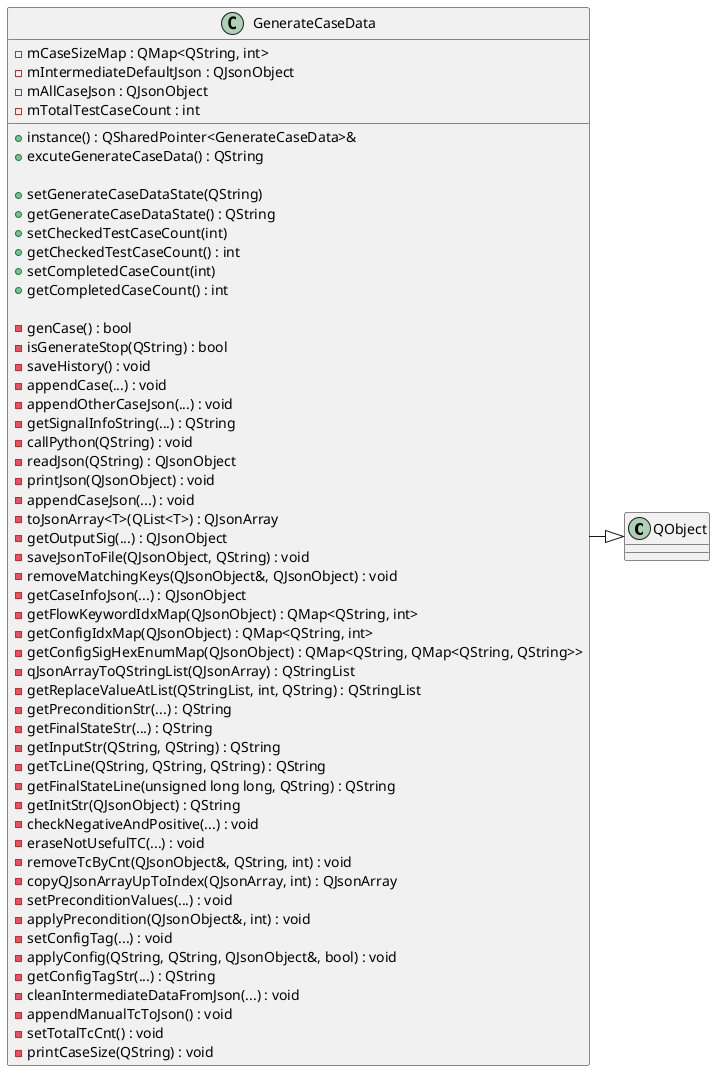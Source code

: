 @startuml

class QObject

class GenerateCaseData {
    - mCaseSizeMap : QMap<QString, int>
    - mIntermediateDefaultJson : QJsonObject
    - mAllCaseJson : QJsonObject
    - mTotalTestCaseCount : int

    + instance() : QSharedPointer<GenerateCaseData>&
    + excuteGenerateCaseData() : QString

    + setGenerateCaseDataState(QString)
    + getGenerateCaseDataState() : QString
    + setCheckedTestCaseCount(int)
    + getCheckedTestCaseCount() : int
    + setCompletedCaseCount(int)
    + getCompletedCaseCount() : int

    - genCase() : bool
    - isGenerateStop(QString) : bool
    - saveHistory() : void
    - appendCase(...) : void
    - appendOtherCaseJson(...) : void
    - getSignalInfoString(...) : QString
    - callPython(QString) : void
    - readJson(QString) : QJsonObject
    - printJson(QJsonObject) : void
    - appendCaseJson(...) : void
    - toJsonArray<T>(QList<T>) : QJsonArray
    - getOutputSig(...) : QJsonObject
    - saveJsonToFile(QJsonObject, QString) : void
    - removeMatchingKeys(QJsonObject&, QJsonObject) : void
    - getCaseInfoJson(...) : QJsonObject
    - getFlowKeywordIdxMap(QJsonObject) : QMap<QString, int>
    - getConfigIdxMap(QJsonObject) : QMap<QString, int>
    - getConfigSigHexEnumMap(QJsonObject) : QMap<QString, QMap<QString, QString>>
    - qJsonArrayToQStringList(QJsonArray) : QStringList
    - getReplaceValueAtList(QStringList, int, QString) : QStringList
    - getPreconditionStr(...) : QString
    - getFinalStateStr(...) : QString
    - getInputStr(QString, QString) : QString
    - getTcLine(QString, QString, QString) : QString
    - getFinalStateLine(unsigned long long, QString) : QString
    - getInitStr(QJsonObject) : QString
    - checkNegativeAndPositive(...) : void
    - eraseNotUsefulTC(...) : void
    - removeTcByCnt(QJsonObject&, QString, int) : void
    - copyQJsonArrayUpToIndex(QJsonArray, int) : QJsonArray
    - setPreconditionValues(...) : void
    - applyPrecondition(QJsonObject&, int) : void
    - setConfigTag(...) : void
    - applyConfig(QString, QString, QJsonObject&, bool) : void
    - getConfigTagStr(...) : QString
    - cleanIntermediateDataFromJson(...) : void
    - appendManualTcToJson() : void
    - setTotalTcCnt() : void
    - printCaseSize(QString) : void
}

GenerateCaseData -|> QObject

@enduml